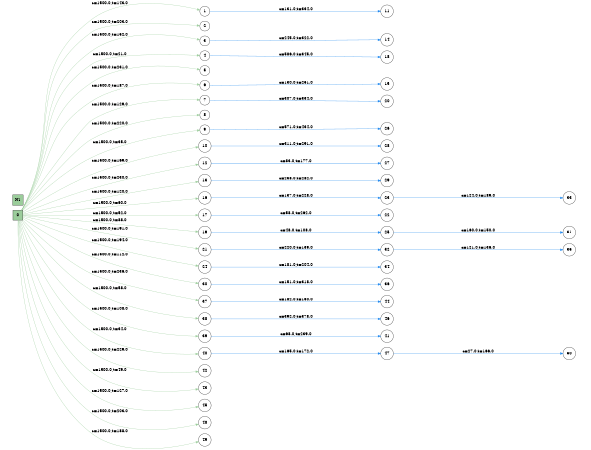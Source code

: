 digraph D {
rankdir=LR
size="4,3"
ratio="fill"
node[color="black",shape="square",fillcolor="darkseagreen3",style="filled"]
 0
 N1
 node[color="black",shape="circle",style=""]
 
edge[style="solid"]
edge[style="solid"]
0->1[label="c=1500.0,t=143.0",color="darkseagreen3"] 
edge[style="solid"]
1->11[label="c=131.0,t=334.0",color="dodgerblue2"] 
edge[style="solid"]
0->2[label="c=1500.0,t=203.0",color="darkseagreen3"] 
edge[style="solid"]
0->3[label="c=1500.0,t=152.0",color="darkseagreen3"] 
edge[style="solid"]
3->14[label="c=245.0,t=322.0",color="dodgerblue2"] 
edge[style="solid"]
0->4[label="c=1500.0,t=21.0",color="darkseagreen3"] 
edge[style="solid"]
4->18[label="c=586.0,t=345.0",color="dodgerblue2"] 
edge[style="solid"]
0->5[label="c=1500.0,t=231.0",color="darkseagreen3"] 
edge[style="solid"]
0->6[label="c=1500.0,t=187.0",color="darkseagreen3"] 
edge[style="solid"]
6->15[label="c=130.0,t=251.0",color="dodgerblue2"] 
edge[style="solid"]
0->7[label="c=1500.0,t=129.0",color="darkseagreen3"] 
edge[style="solid"]
7->20[label="c=307.0,t=334.0",color="dodgerblue2"] 
edge[style="solid"]
0->8[label="c=1500.0,t=220.0",color="darkseagreen3"] 
edge[style="solid"]
0->9[label="c=1500.0,t=35.0",color="darkseagreen3"] 
edge[style="solid"]
9->26[label="c=571.0,t=434.0",color="dodgerblue2"] 
edge[style="solid"]
0->10[label="c=1500.0,t=169.0",color="darkseagreen3"] 
edge[style="solid"]
10->28[label="c=311.0,t=291.0",color="dodgerblue2"] 
edge[style="solid"]
0->12[label="c=1500.0,t=230.0",color="darkseagreen3"] 
edge[style="solid"]
12->27[label="c=83.0,t=177.0",color="dodgerblue2"] 
edge[style="solid"]
0->13[label="c=1500.0,t=120.0",color="darkseagreen3"] 
edge[style="solid"]
13->29[label="c=238.0,t=282.0",color="dodgerblue2"] 
edge[style="solid"]
0->16[label="c=1500.0,t=60.0",color="darkseagreen3"] 
edge[style="solid"]
16->23[label="c=137.0,t=228.0",color="dodgerblue2"] 
edge[style="solid"]
23->33[label="c=124.0,t=189.0",color="dodgerblue2"] 
edge[style="solid"]
0->17[label="c=1500.0,t=52.0",color="darkseagreen3"] 
edge[style="solid"]
17->22[label="c=58.0,t=262.0",color="dodgerblue2"] 
edge[style="solid"]
0->19[label="c=1500.0,t=88.0",color="darkseagreen3"] 
edge[style="solid"]
19->25[label="c=48.0,t=108.0",color="dodgerblue2"] 
edge[style="solid"]
25->31[label="c=160.0,t=150.0",color="dodgerblue2"] 
edge[style="solid"]
0->21[label="c=1500.0,t=191.0",color="darkseagreen3"] 
edge[style="solid"]
21->32[label="c=220.0,t=139.0",color="dodgerblue2"] 
edge[style="solid"]
32->35[label="c=121.0,t=136.0",color="dodgerblue2"] 
edge[style="solid"]
0->24[label="c=1500.0,t=194.0",color="darkseagreen3"] 
edge[style="solid"]
24->34[label="c=181.0,t=204.0",color="dodgerblue2"] 
edge[style="solid"]
0->30[label="c=1500.0,t=112.0",color="darkseagreen3"] 
edge[style="solid"]
30->36[label="c=151.0,t=318.0",color="dodgerblue2"] 
edge[style="solid"]
0->37[label="c=1500.0,t=236.0",color="darkseagreen3"] 
edge[style="solid"]
37->44[label="c=182.0,t=130.0",color="dodgerblue2"] 
edge[style="solid"]
0->38[label="c=1500.0,t=58.0",color="darkseagreen3"] 
edge[style="solid"]
38->46[label="c=392.0,t=378.0",color="dodgerblue2"] 
edge[style="solid"]
0->39[label="c=1500.0,t=108.0",color="darkseagreen3"] 
edge[style="solid"]
39->41[label="c=68.0,t=239.0",color="dodgerblue2"] 
edge[style="solid"]
0->40[label="c=1500.0,t=34.0",color="darkseagreen3"] 
edge[style="solid"]
40->47[label="c=165.0,t=172.0",color="dodgerblue2"] 
edge[style="solid"]
47->50[label="c=27.0,t=166.0",color="dodgerblue2"] 
edge[style="solid"]
0->42[label="c=1500.0,t=229.0",color="darkseagreen3"] 
edge[style="solid"]
0->43[label="c=1500.0,t=49.0",color="darkseagreen3"] 
edge[style="solid"]
0->45[label="c=1500.0,t=127.0",color="darkseagreen3"] 
edge[style="solid"]
0->48[label="c=1500.0,t=203.0",color="darkseagreen3"] 
edge[style="solid"]
0->49[label="c=1500.0,t=188.0",color="darkseagreen3"] 
}